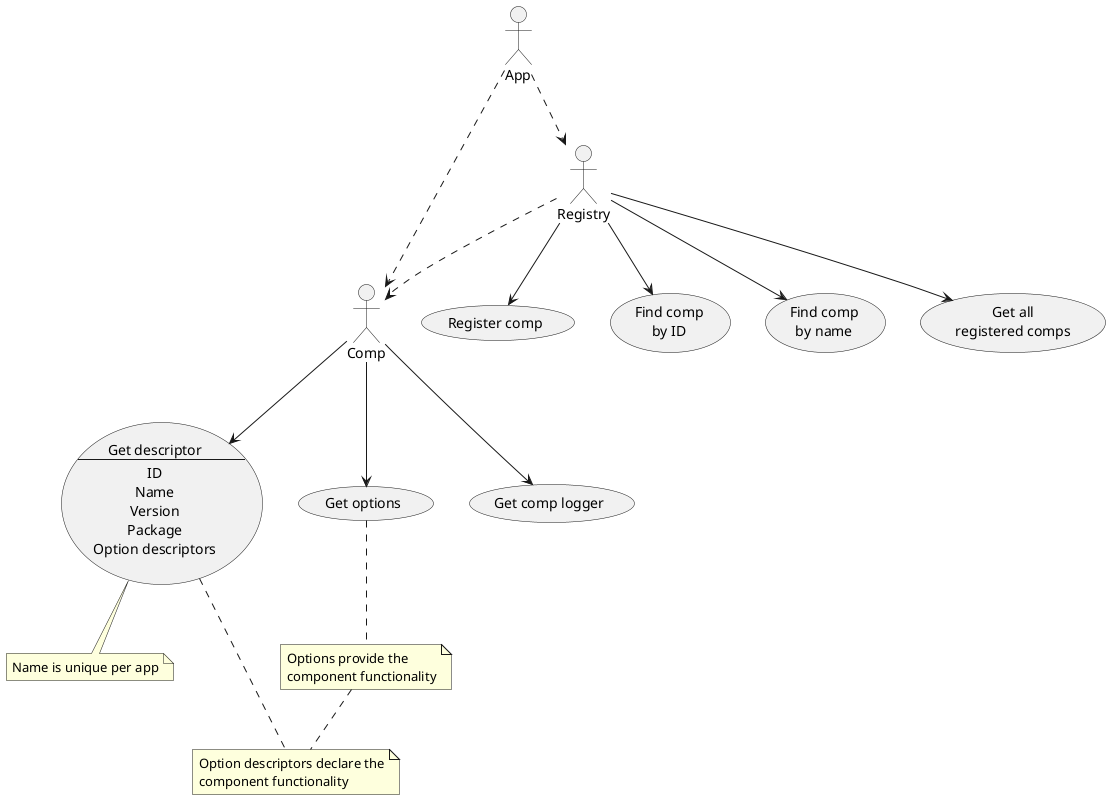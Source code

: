 @startuml
skinparam usecase {
	BackgroundColor<< NEW >> DarkSeaGreen
	BorderColor<< NEW >> YellowGreen
}

actor App
actor Comp
actor Registry

App ...> Comp
App ..> Registry
Registry  ..>Comp

usecase COMP_DESC as "
Get descriptor
---
ID
Name
Version
Package
Option descriptors
"

usecase COMP_OPTIONS as "
Get options
"

note as COMP_NAME_NOTE
Name is unique per app
end note

note as COMP_OPTION_DESCS_NOTE
Option descriptors declare the
component functionality
end note

note as COMP_OPTIONS_NOTE
Options provide the
component functionality
end note

COMP_OPTIONS .. COMP_OPTIONS_NOTE
COMP_DESC .. COMP_OPTION_DESCS_NOTE
COMP_OPTIONS_NOTE=.COMP_OPTION_DESCS_NOTE

usecase COMP_LOGGER as "Get comp logger"

Comp --> COMP_DESC
Comp --> COMP_OPTIONS
Comp --> COMP_LOGGER
COMP_DESC .. COMP_NAME_NOTE

usecase REGISTER_COMP as "Register comp"

usecase GET_COMP_BY_ID as "
Find comp
by ID"

usecase GET_COMP_BY_NAME as "
Find comp
by name"

usecase GET_ALL_COMPS as "
Get all
registered comps"

Registry --> REGISTER_COMP
Registry --> GET_COMP_BY_ID
Registry --> GET_COMP_BY_NAME
Registry --> GET_ALL_COMPS

@enduml